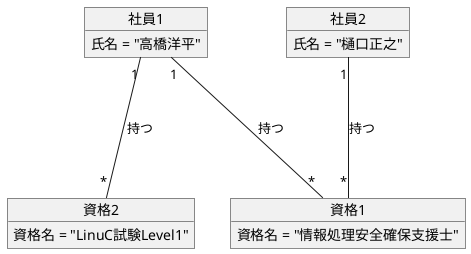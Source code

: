 @startuml 演習3-6
object 社員1{
氏名 = "高橋洋平"
}
object 社員2{
氏名 = "樋口正之"
}
object 資格1{
資格名 = "情報処理安全確保支援士"
}
object 資格2{
資格名 = "LinuC試験Level1"
}
社員1 "1"---"*"資格1 :持つ
社員2 "1"---"*"資格1 :持つ
社員1 "1"---"*"資格2 :持つ

@enduml
